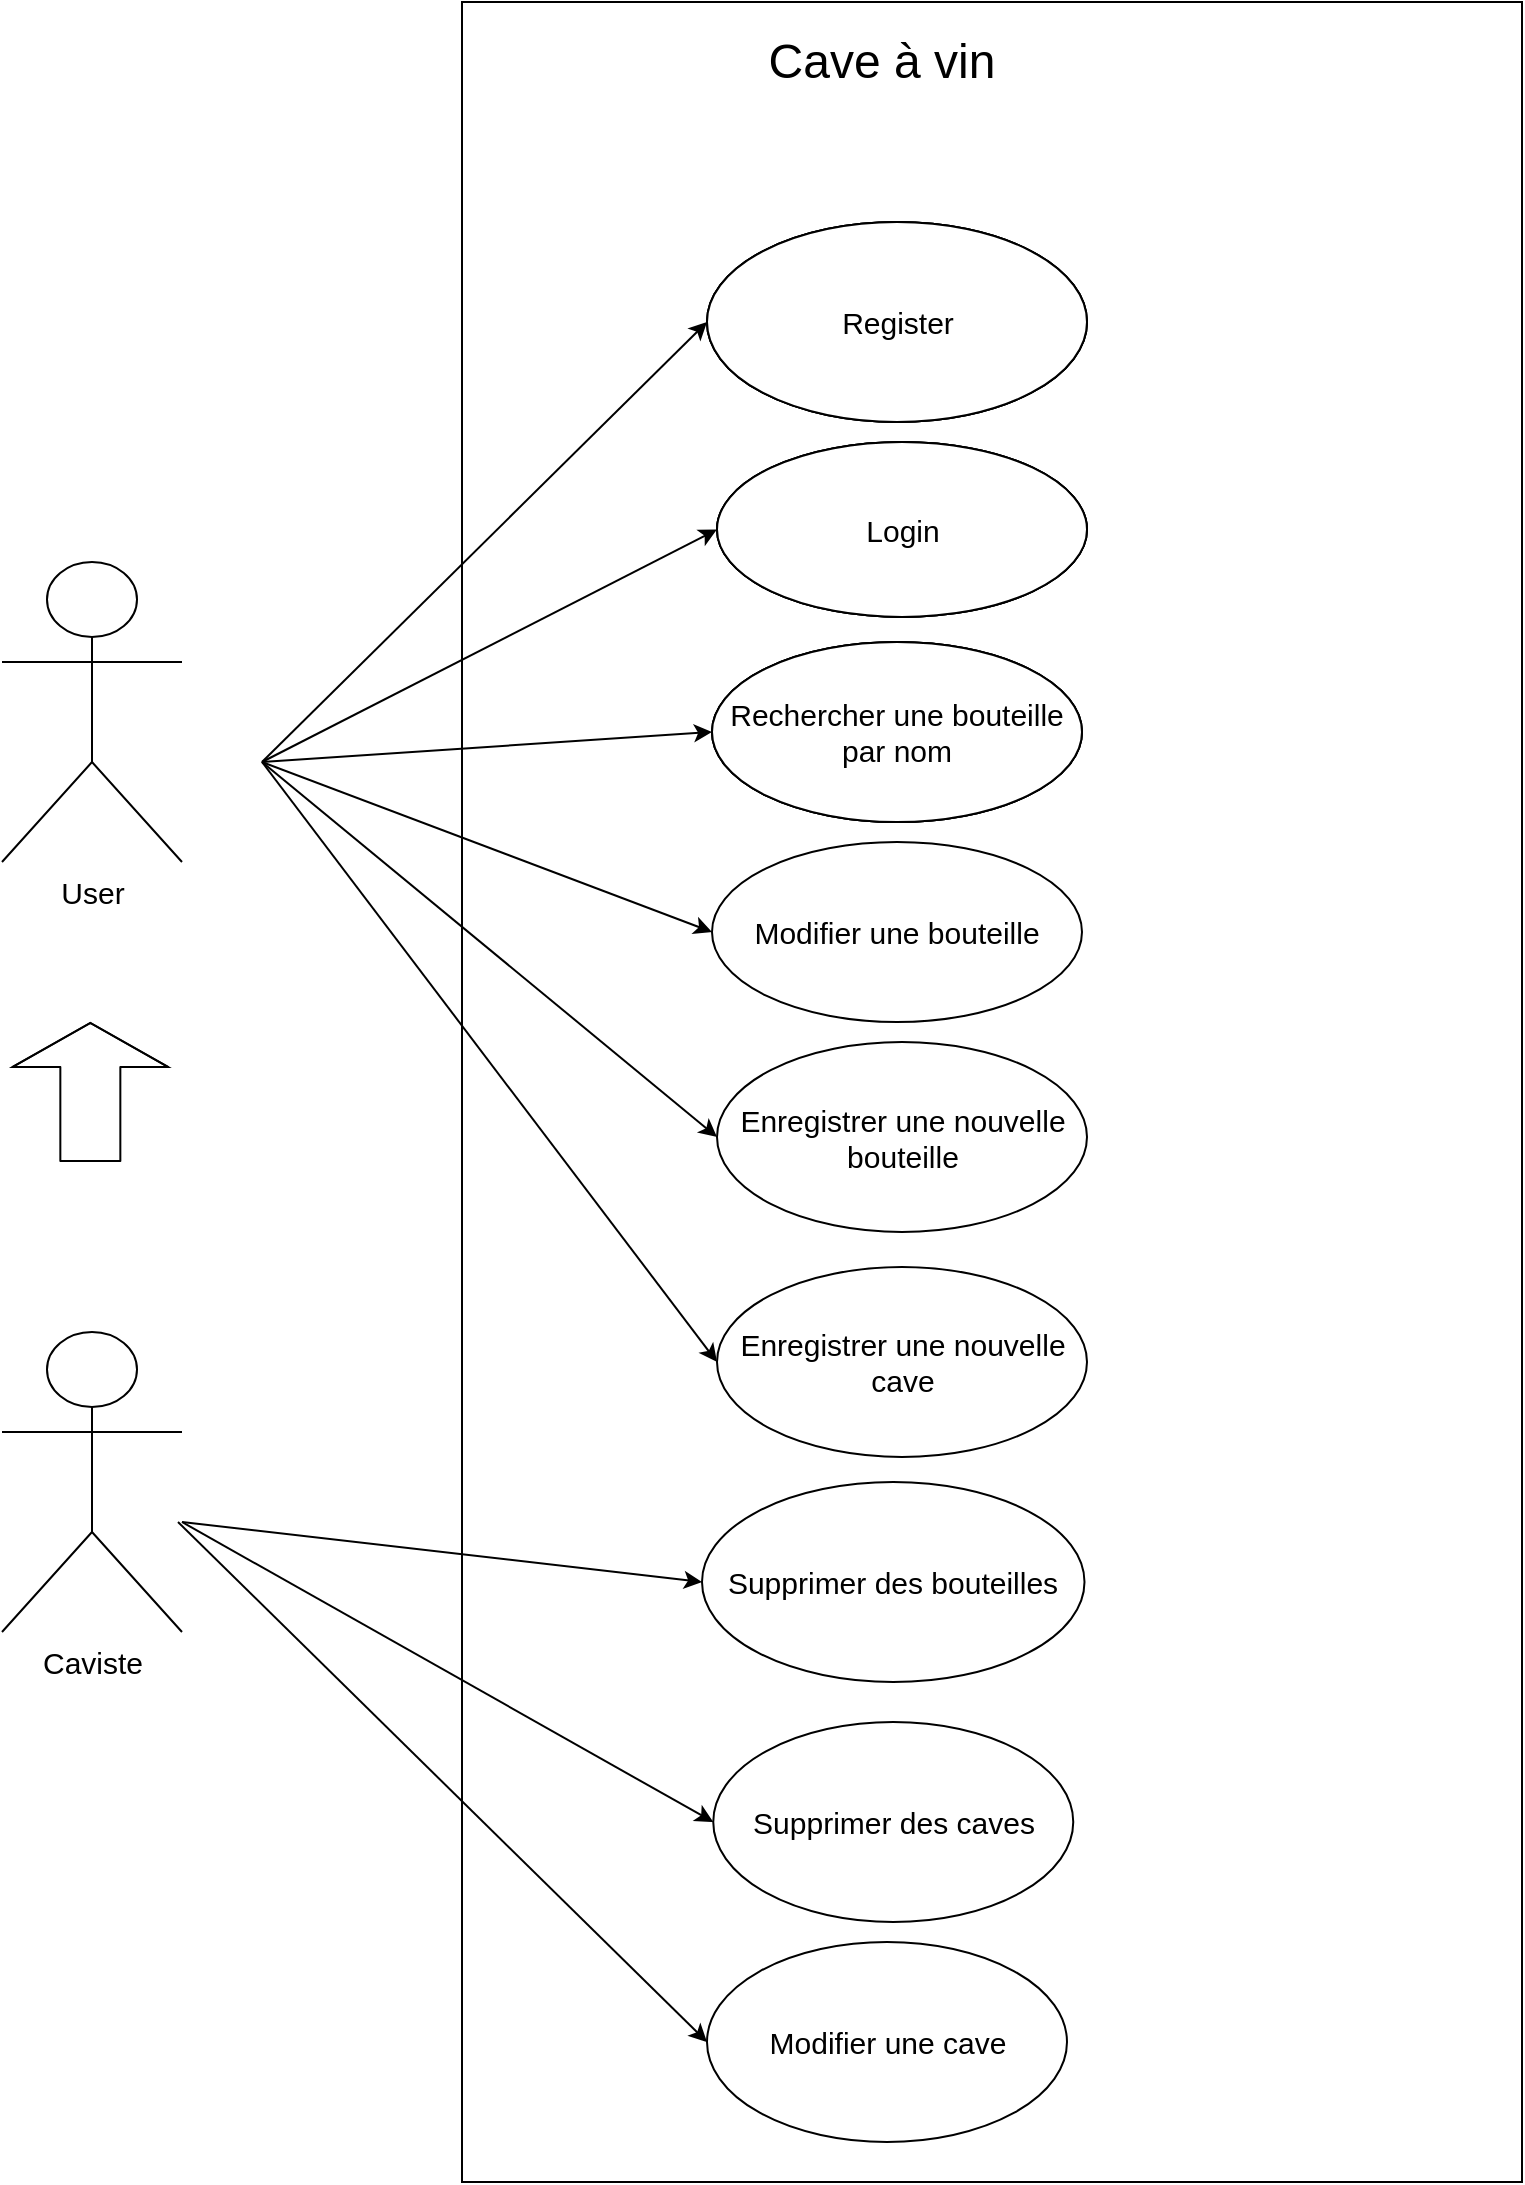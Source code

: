 <mxfile version="14.2.7" type="device"><diagram id="agdvUAaw4qUdDAeto5cb" name="Page-1"><mxGraphModel dx="1730" dy="913" grid="1" gridSize="10" guides="1" tooltips="1" connect="1" arrows="1" fold="1" page="1" pageScale="1" pageWidth="827" pageHeight="1169" background="none" math="0" shadow="0"><root><mxCell id="0"/><mxCell id="1" parent="0"/><mxCell id="paxG1Y0BccR91hazhW1I-1" value="" style="rounded=0;whiteSpace=wrap;html=1;" parent="1" vertex="1"><mxGeometry x="270" y="50" width="530" height="1090" as="geometry"/></mxCell><mxCell id="paxG1Y0BccR91hazhW1I-2" value="User" style="shape=umlActor;verticalLabelPosition=bottom;verticalAlign=top;html=1;outlineConnect=0;fontSize=15;" parent="1" vertex="1"><mxGeometry x="40" y="330" width="90" height="150" as="geometry"/></mxCell><mxCell id="paxG1Y0BccR91hazhW1I-3" value="&lt;span style=&quot;font-size: 24px&quot;&gt;Cave à vin&lt;br&gt;&lt;/span&gt;" style="text;html=1;strokeColor=none;fillColor=none;align=center;verticalAlign=middle;whiteSpace=wrap;rounded=0;" parent="1" vertex="1"><mxGeometry x="270" y="50" width="420" height="60" as="geometry"/></mxCell><mxCell id="paxG1Y0BccR91hazhW1I-5" value="Rechercher une bouteille par nom" style="ellipse;whiteSpace=wrap;html=1;fontSize=15;" parent="1" vertex="1"><mxGeometry x="395" y="370" width="185" height="90" as="geometry"/></mxCell><mxCell id="paxG1Y0BccR91hazhW1I-6" value="Login" style="ellipse;whiteSpace=wrap;html=1;fontSize=15;" parent="1" vertex="1"><mxGeometry x="397.5" y="270" width="185" height="87.5" as="geometry"/></mxCell><mxCell id="paxG1Y0BccR91hazhW1I-7" value="Enregistrer une nouvelle bouteille" style="ellipse;whiteSpace=wrap;html=1;fontSize=15;" parent="1" vertex="1"><mxGeometry x="397.5" y="570" width="185" height="95" as="geometry"/></mxCell><mxCell id="paxG1Y0BccR91hazhW1I-11" value="" style="endArrow=classic;html=1;fontSize=15;entryX=0;entryY=0.5;entryDx=0;entryDy=0;" parent="1" target="paxG1Y0BccR91hazhW1I-6" edge="1"><mxGeometry width="50" height="50" relative="1" as="geometry"><mxPoint x="170" y="430" as="sourcePoint"/><mxPoint x="410.0" y="460" as="targetPoint"/></mxGeometry></mxCell><mxCell id="ksgDHl-wZLJXGzMkoMGH-1" value="Register" style="ellipse;whiteSpace=wrap;html=1;fontSize=15;" parent="1" vertex="1"><mxGeometry x="392.5" y="160" width="190" height="100" as="geometry"/></mxCell><mxCell id="ksgDHl-wZLJXGzMkoMGH-2" value="" style="endArrow=classic;html=1;fontSize=15;entryX=0;entryY=0.5;entryDx=0;entryDy=0;" parent="1" target="paxG1Y0BccR91hazhW1I-7" edge="1"><mxGeometry width="50" height="50" relative="1" as="geometry"><mxPoint x="170" y="430" as="sourcePoint"/><mxPoint x="790" y="300" as="targetPoint"/><Array as="points"/></mxGeometry></mxCell><mxCell id="ksgDHl-wZLJXGzMkoMGH-3" value="" style="endArrow=classic;html=1;fontSize=15;entryX=0;entryY=0.5;entryDx=0;entryDy=0;" parent="1" target="ksgDHl-wZLJXGzMkoMGH-1" edge="1"><mxGeometry width="50" height="50" relative="1" as="geometry"><mxPoint x="170" y="430" as="sourcePoint"/><mxPoint x="360" y="440" as="targetPoint"/></mxGeometry></mxCell><mxCell id="ksgDHl-wZLJXGzMkoMGH-4" value="" style="endArrow=classic;html=1;fontSize=15;entryX=0;entryY=0.5;entryDx=0;entryDy=0;" parent="1" target="paxG1Y0BccR91hazhW1I-5" edge="1"><mxGeometry width="50" height="50" relative="1" as="geometry"><mxPoint x="170" y="430" as="sourcePoint"/><mxPoint x="800" y="310" as="targetPoint"/><Array as="points"/></mxGeometry></mxCell><mxCell id="ksgDHl-wZLJXGzMkoMGH-7" value="Modifier une bouteille" style="ellipse;whiteSpace=wrap;html=1;fontSize=15;" parent="1" vertex="1"><mxGeometry x="395" y="470" width="185" height="90" as="geometry"/></mxCell><mxCell id="ksgDHl-wZLJXGzMkoMGH-8" value="" style="endArrow=classic;html=1;fontSize=15;entryX=0;entryY=0.5;entryDx=0;entryDy=0;" parent="1" target="ksgDHl-wZLJXGzMkoMGH-7" edge="1"><mxGeometry width="50" height="50" relative="1" as="geometry"><mxPoint x="170" y="430" as="sourcePoint"/><mxPoint x="1140" y="465" as="targetPoint"/><Array as="points"/></mxGeometry></mxCell><mxCell id="oKwVrIhiuIYuoQG444ay-2" value="Caviste" style="shape=umlActor;verticalLabelPosition=bottom;verticalAlign=top;html=1;outlineConnect=0;fontSize=15;" parent="1" vertex="1"><mxGeometry x="40" y="715" width="90" height="150" as="geometry"/></mxCell><mxCell id="oKwVrIhiuIYuoQG444ay-12" value="Supprimer des caves" style="ellipse;whiteSpace=wrap;html=1;fontSize=15;" parent="1" vertex="1"><mxGeometry x="395.63" y="910" width="180" height="100" as="geometry"/></mxCell><mxCell id="oKwVrIhiuIYuoQG444ay-13" value="" style="endArrow=classic;html=1;fontSize=15;entryX=0;entryY=0.5;entryDx=0;entryDy=0;" parent="1" target="oKwVrIhiuIYuoQG444ay-12" edge="1"><mxGeometry width="50" height="50" relative="1" as="geometry"><mxPoint x="130" y="810" as="sourcePoint"/><mxPoint x="1090" y="835" as="targetPoint"/><Array as="points"/></mxGeometry></mxCell><mxCell id="oKwVrIhiuIYuoQG444ay-14" value="Supprimer des bouteilles" style="ellipse;whiteSpace=wrap;html=1;fontSize=15;" parent="1" vertex="1"><mxGeometry x="390" y="790" width="191.25" height="100" as="geometry"/></mxCell><mxCell id="oKwVrIhiuIYuoQG444ay-15" value="" style="endArrow=classic;html=1;fontSize=15;entryX=0;entryY=0.5;entryDx=0;entryDy=0;" parent="1" target="oKwVrIhiuIYuoQG444ay-14" edge="1"><mxGeometry width="50" height="50" relative="1" as="geometry"><mxPoint x="130" y="810" as="sourcePoint"/><mxPoint x="1100" y="845" as="targetPoint"/><Array as="points"/></mxGeometry></mxCell><mxCell id="krKnktRlaZVmvOMv_BBZ-5" value="Register" style="ellipse;whiteSpace=wrap;html=1;fontSize=15;" parent="1" vertex="1"><mxGeometry x="392.5" y="160" width="190" height="100" as="geometry"/></mxCell><mxCell id="krKnktRlaZVmvOMv_BBZ-6" value="Login" style="ellipse;whiteSpace=wrap;html=1;fontSize=15;" parent="1" vertex="1"><mxGeometry x="397.5" y="270" width="185" height="87.5" as="geometry"/></mxCell><mxCell id="krKnktRlaZVmvOMv_BBZ-7" value="Rechercher une bouteille par nom" style="ellipse;whiteSpace=wrap;html=1;fontSize=15;" parent="1" vertex="1"><mxGeometry x="395" y="370" width="185" height="90" as="geometry"/></mxCell><mxCell id="krKnktRlaZVmvOMv_BBZ-8" value="Register" style="ellipse;whiteSpace=wrap;html=1;fontSize=15;" parent="1" vertex="1"><mxGeometry x="392.5" y="160" width="190" height="100" as="geometry"/></mxCell><mxCell id="krKnktRlaZVmvOMv_BBZ-9" value="Login" style="ellipse;whiteSpace=wrap;html=1;fontSize=15;" parent="1" vertex="1"><mxGeometry x="397.5" y="270" width="185" height="87.5" as="geometry"/></mxCell><mxCell id="krKnktRlaZVmvOMv_BBZ-10" value="Rechercher une bouteille par nom" style="ellipse;whiteSpace=wrap;html=1;fontSize=15;" parent="1" vertex="1"><mxGeometry x="395" y="370" width="185" height="90" as="geometry"/></mxCell><mxCell id="krKnktRlaZVmvOMv_BBZ-11" value="Enregistrer une nouvelle cave" style="ellipse;whiteSpace=wrap;html=1;fontSize=15;" parent="1" vertex="1"><mxGeometry x="397.5" y="682.5" width="185" height="95" as="geometry"/></mxCell><mxCell id="krKnktRlaZVmvOMv_BBZ-12" value="" style="endArrow=classic;html=1;fontSize=15;entryX=0;entryY=0.5;entryDx=0;entryDy=0;" parent="1" target="krKnktRlaZVmvOMv_BBZ-11" edge="1"><mxGeometry width="50" height="50" relative="1" as="geometry"><mxPoint x="170" y="430" as="sourcePoint"/><mxPoint x="407.5" y="677.5" as="targetPoint"/><Array as="points"/></mxGeometry></mxCell><mxCell id="krKnktRlaZVmvOMv_BBZ-13" value="Modifier une cave" style="ellipse;whiteSpace=wrap;html=1;fontSize=15;" parent="1" vertex="1"><mxGeometry x="392.5" y="1020" width="180" height="100" as="geometry"/></mxCell><mxCell id="krKnktRlaZVmvOMv_BBZ-14" value="" style="endArrow=classic;html=1;fontSize=15;entryX=0;entryY=0.5;entryDx=0;entryDy=0;" parent="1" target="krKnktRlaZVmvOMv_BBZ-13" edge="1"><mxGeometry width="50" height="50" relative="1" as="geometry"><mxPoint x="128" y="810" as="sourcePoint"/><mxPoint x="407.5" y="1110" as="targetPoint"/><Array as="points"/></mxGeometry></mxCell><mxCell id="MHlTIk3zudSOPCUwngjX-1" value="" style="shape=flexArrow;endArrow=classic;html=1;width=30;endSize=6.983;endWidth=46.667;" parent="1" edge="1"><mxGeometry width="50" height="50" relative="1" as="geometry"><mxPoint x="84.17" y="630" as="sourcePoint"/><mxPoint x="84.17" y="560" as="targetPoint"/><Array as="points"><mxPoint x="84.17" y="610"/></Array></mxGeometry></mxCell></root></mxGraphModel></diagram></mxfile>